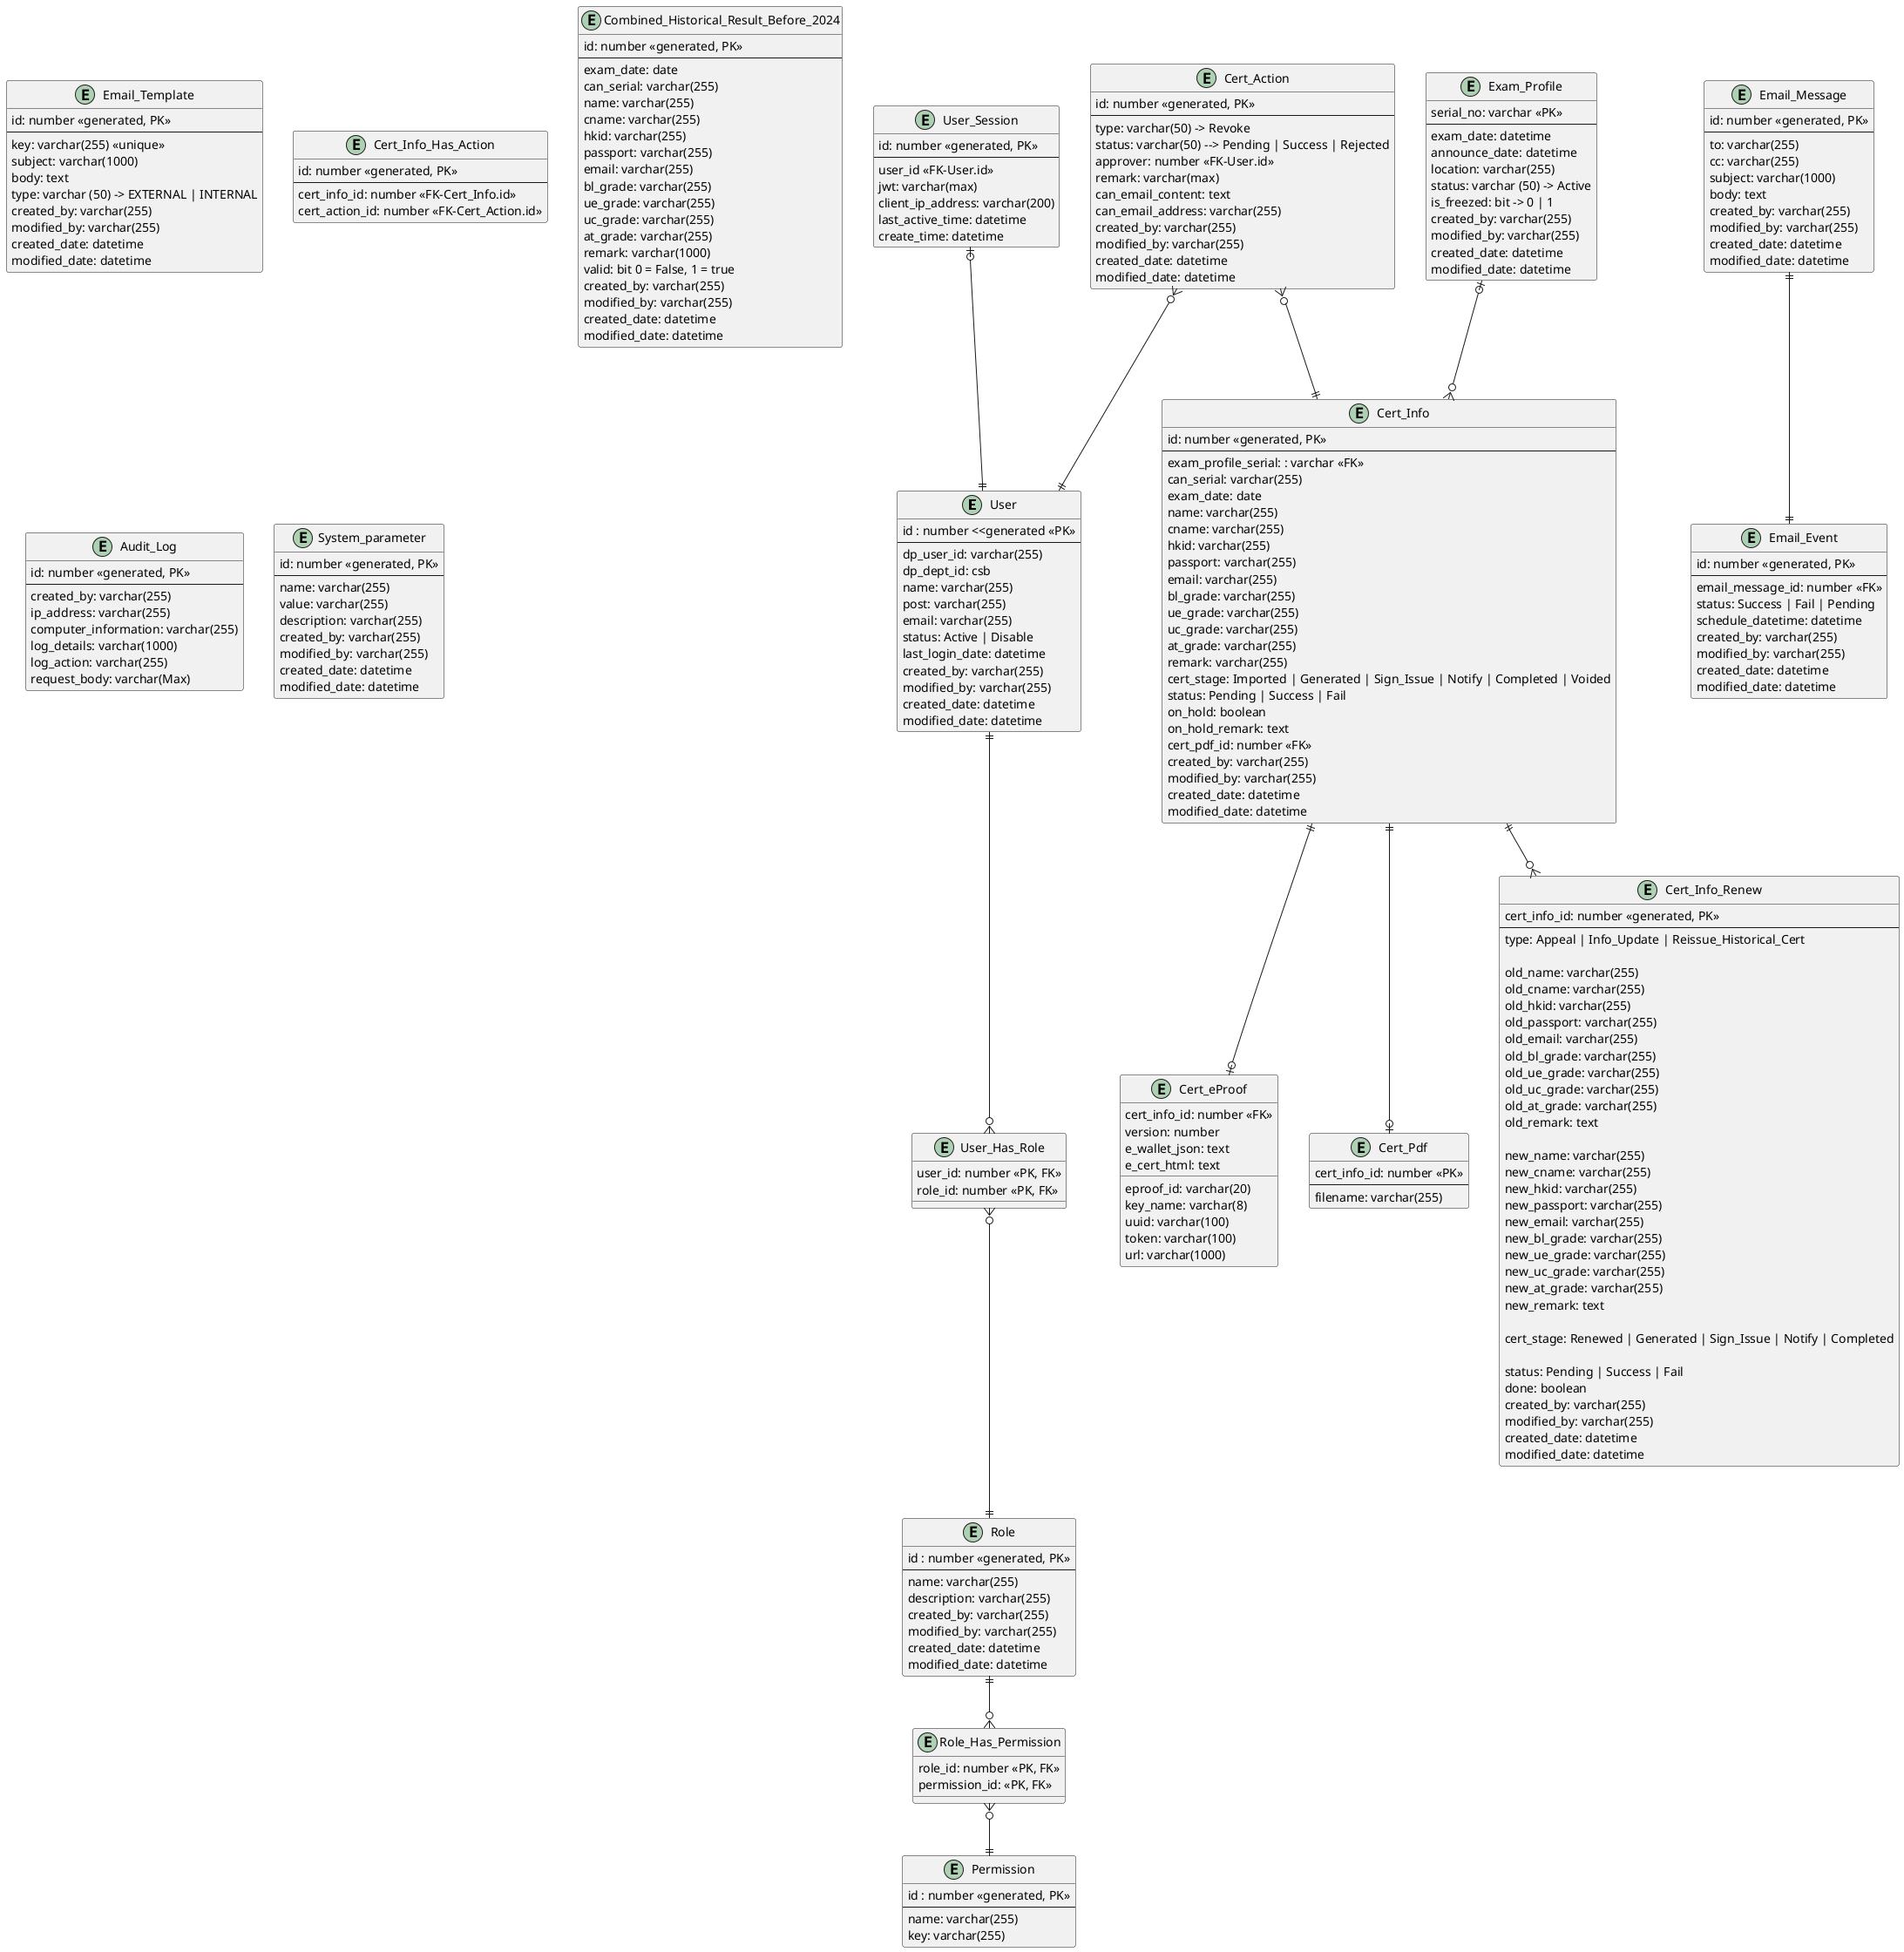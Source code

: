@startuml

entity "User" as user {
  id : number <<generated <<PK>>
  --
  dp_user_id: varchar(255)
  dp_dept_id: csb
  name: varchar(255)
  post: varchar(255)
  email: varchar(255)
  status: Active | Disable
  last_login_date: datetime
  created_by: varchar(255)
  modified_by: varchar(255)
  created_date: datetime
  modified_date: datetime
}

entity "Role" as role {
  id : number <<generated, PK>>
  --
  name: varchar(255)
  description: varchar(255)
  created_by: varchar(255)
  modified_by: varchar(255)
  created_date: datetime
  modified_date: datetime
}

entity "Permission" as permission {
  id : number <<generated, PK>>
  --
  name: varchar(255)
  key: varchar(255)
}

entity "User_Has_Role" as user_has_role {
  user_id: number <<PK, FK>>
  role_id: number <<PK, FK>>
}

entity "Role_Has_Permission" as role_has_permission {
  role_id: number <<PK, FK>>
  permission_id: <<PK, FK>>
}

entity "Exam_Profile" as exam_profile {
  serial_no: varchar <<PK>>
  --
  exam_date: datetime
  announce_date: datetime
  location: varchar(255)
  status: varchar (50) -> Active
  is_freezed: bit -> 0 | 1
  created_by: varchar(255)
  modified_by: varchar(255)
  created_date: datetime
  modified_date: datetime
}

entity "Email_Template" as email_template {
  id: number <<generated, PK>>
  --
  key: varchar(255) <<unique>>
  subject: varchar(1000)
  body: text
  type: varchar (50) -> EXTERNAL | INTERNAL
  created_by: varchar(255)
  modified_by: varchar(255)
  created_date: datetime
  modified_date: datetime
}

entity "Cert_eProof" as cert_eproof {
  cert_info_id: number <<FK>>
  eproof_id: varchar(20)
  key_name: varchar(8)
  uuid: varchar(100)
  version: number
  token: varchar(100)
  e_wallet_json: text
  e_cert_html: text
  url: varchar(1000)
}

entity "Cert_Pdf" as cert_pdf {
  cert_info_id: number <<PK>>
  --
  filename: varchar(255)
}

entity "Cert_Info" as cert_info {
    id: number <<generated, PK>>
    --
    exam_profile_serial: : varchar <<FK>>
    can_serial: varchar(255)
    exam_date: date
    name: varchar(255)
    cname: varchar(255)
    hkid: varchar(255)
    passport: varchar(255)
    email: varchar(255)
    bl_grade: varchar(255)
    ue_grade: varchar(255)
    uc_grade: varchar(255)
    at_grade: varchar(255)
    remark: varchar(255)
    cert_stage: Imported | Generated | Sign_Issue | Notify | Completed | Voided
    status: Pending | Success | Fail
    on_hold: boolean
    on_hold_remark: text
    cert_pdf_id: number <<FK>>
    created_by: varchar(255)
    modified_by: varchar(255)
    created_date: datetime
    modified_date: datetime
}

entity "Cert_Info_Renew" as cert_info_approve {
    cert_info_id: number <<generated, PK>>
    --
    type: Appeal | Info_Update | Reissue_Historical_Cert

    old_name: varchar(255)
    old_cname: varchar(255)
    old_hkid: varchar(255)
    old_passport: varchar(255)
    old_email: varchar(255)
    old_bl_grade: varchar(255)
    old_ue_grade: varchar(255)
    old_uc_grade: varchar(255)
    old_at_grade: varchar(255)
    old_remark: text

    new_name: varchar(255)
    new_cname: varchar(255)
    new_hkid: varchar(255)
    new_passport: varchar(255)
    new_email: varchar(255)
    new_bl_grade: varchar(255)
    new_ue_grade: varchar(255)
    new_uc_grade: varchar(255)
    new_at_grade: varchar(255)
    new_remark: text

    cert_stage: Renewed | Generated | Sign_Issue | Notify | Completed

    status: Pending | Success | Fail
    done: boolean
    created_by: varchar(255)
    modified_by: varchar(255)
    created_date: datetime
    modified_date: datetime
}

entity "Cert_Action" as cert_action{
    id: number <<generated, PK>>
    --
    type: varchar(50) -> Revoke
    status: varchar(50) --> Pending | Success | Rejected
    approver: number <<FK-User.id>>
    remark: varchar(max)
    can_email_content: text
    can_email_address: varchar(255)
    created_by: varchar(255)
    modified_by: varchar(255)
    created_date: datetime
    modified_date: datetime
}

entity "Cert_Info_Has_Action" as cert_info_has_action{
    id: number <<generated, PK>>
    --
    cert_info_id: number <<FK-Cert_Info.id>>
    cert_action_id: number <<FK-Cert_Action.id>>
}

entity "Combined_Historical_Result_Before_2024" as combined_historical_result_before_2024 {
    id: number <<generated, PK>>
    --
    exam_date: date
    can_serial: varchar(255)
    name: varchar(255)
    cname: varchar(255)
    hkid: varchar(255)
    passport: varchar(255)
    email: varchar(255)
    bl_grade: varchar(255)
    ue_grade: varchar(255)
    uc_grade: varchar(255)
    at_grade: varchar(255)
    remark: varchar(1000)
    valid: bit 0 = False, 1 = true
    created_by: varchar(255)
    modified_by: varchar(255)
    created_date: datetime
    modified_date: datetime
}

entity "Email_Message" as email_message {
  id: number <<generated, PK>>
  --
  to: varchar(255)
  cc: varchar(255)
  subject: varchar(1000)
  body: text
  created_by: varchar(255)
  modified_by: varchar(255)
  created_date: datetime
  modified_date: datetime
}
entity "Email_Event" as email_event {
  id: number <<generated, PK>>
  --
  email_message_id: number <<FK>>
  status: Success | Fail | Pending
  schedule_datetime: datetime
  created_by: varchar(255)
  modified_by: varchar(255)
  created_date: datetime
  modified_date: datetime
}

entity "Audit_Log" as audit_log {
  id: number <<generated, PK>>
  --
  created_by: varchar(255)
  ip_address: varchar(255)
  computer_information: varchar(255)
  log_details: varchar(1000)
  log_action: varchar(255)
  request_body: varchar(Max)
}

entity "System_parameter" as system_parameter {
  id: number <<generated, PK>>
  --
  name: varchar(255)
  value: varchar(255)
  description: varchar(255)
  created_by: varchar(255)
  modified_by: varchar(255)
  created_date: datetime
  modified_date: datetime
}

entity "User_Session" as user_session {
    id: number <<generated, PK>>
    --
    user_id <<FK-User.id>>
    jwt: varchar(max)
    client_ip_address: varchar(200)
    last_active_time: datetime
    create_time: datetime
}


user ||--o{ user_has_role
exam_profile |o--o{ cert_info

user_has_role }o--|| role
role ||--o{ role_has_permission
role_has_permission }o--|| permission
cert_info ||--o{ cert_info_approve
cert_info ||--o| cert_pdf
cert_info ||--o| cert_eproof
email_message ||--|| email_event

cert_action }o--|| cert_info
cert_action }o--|| user

user_session |o--|| user
@enduml